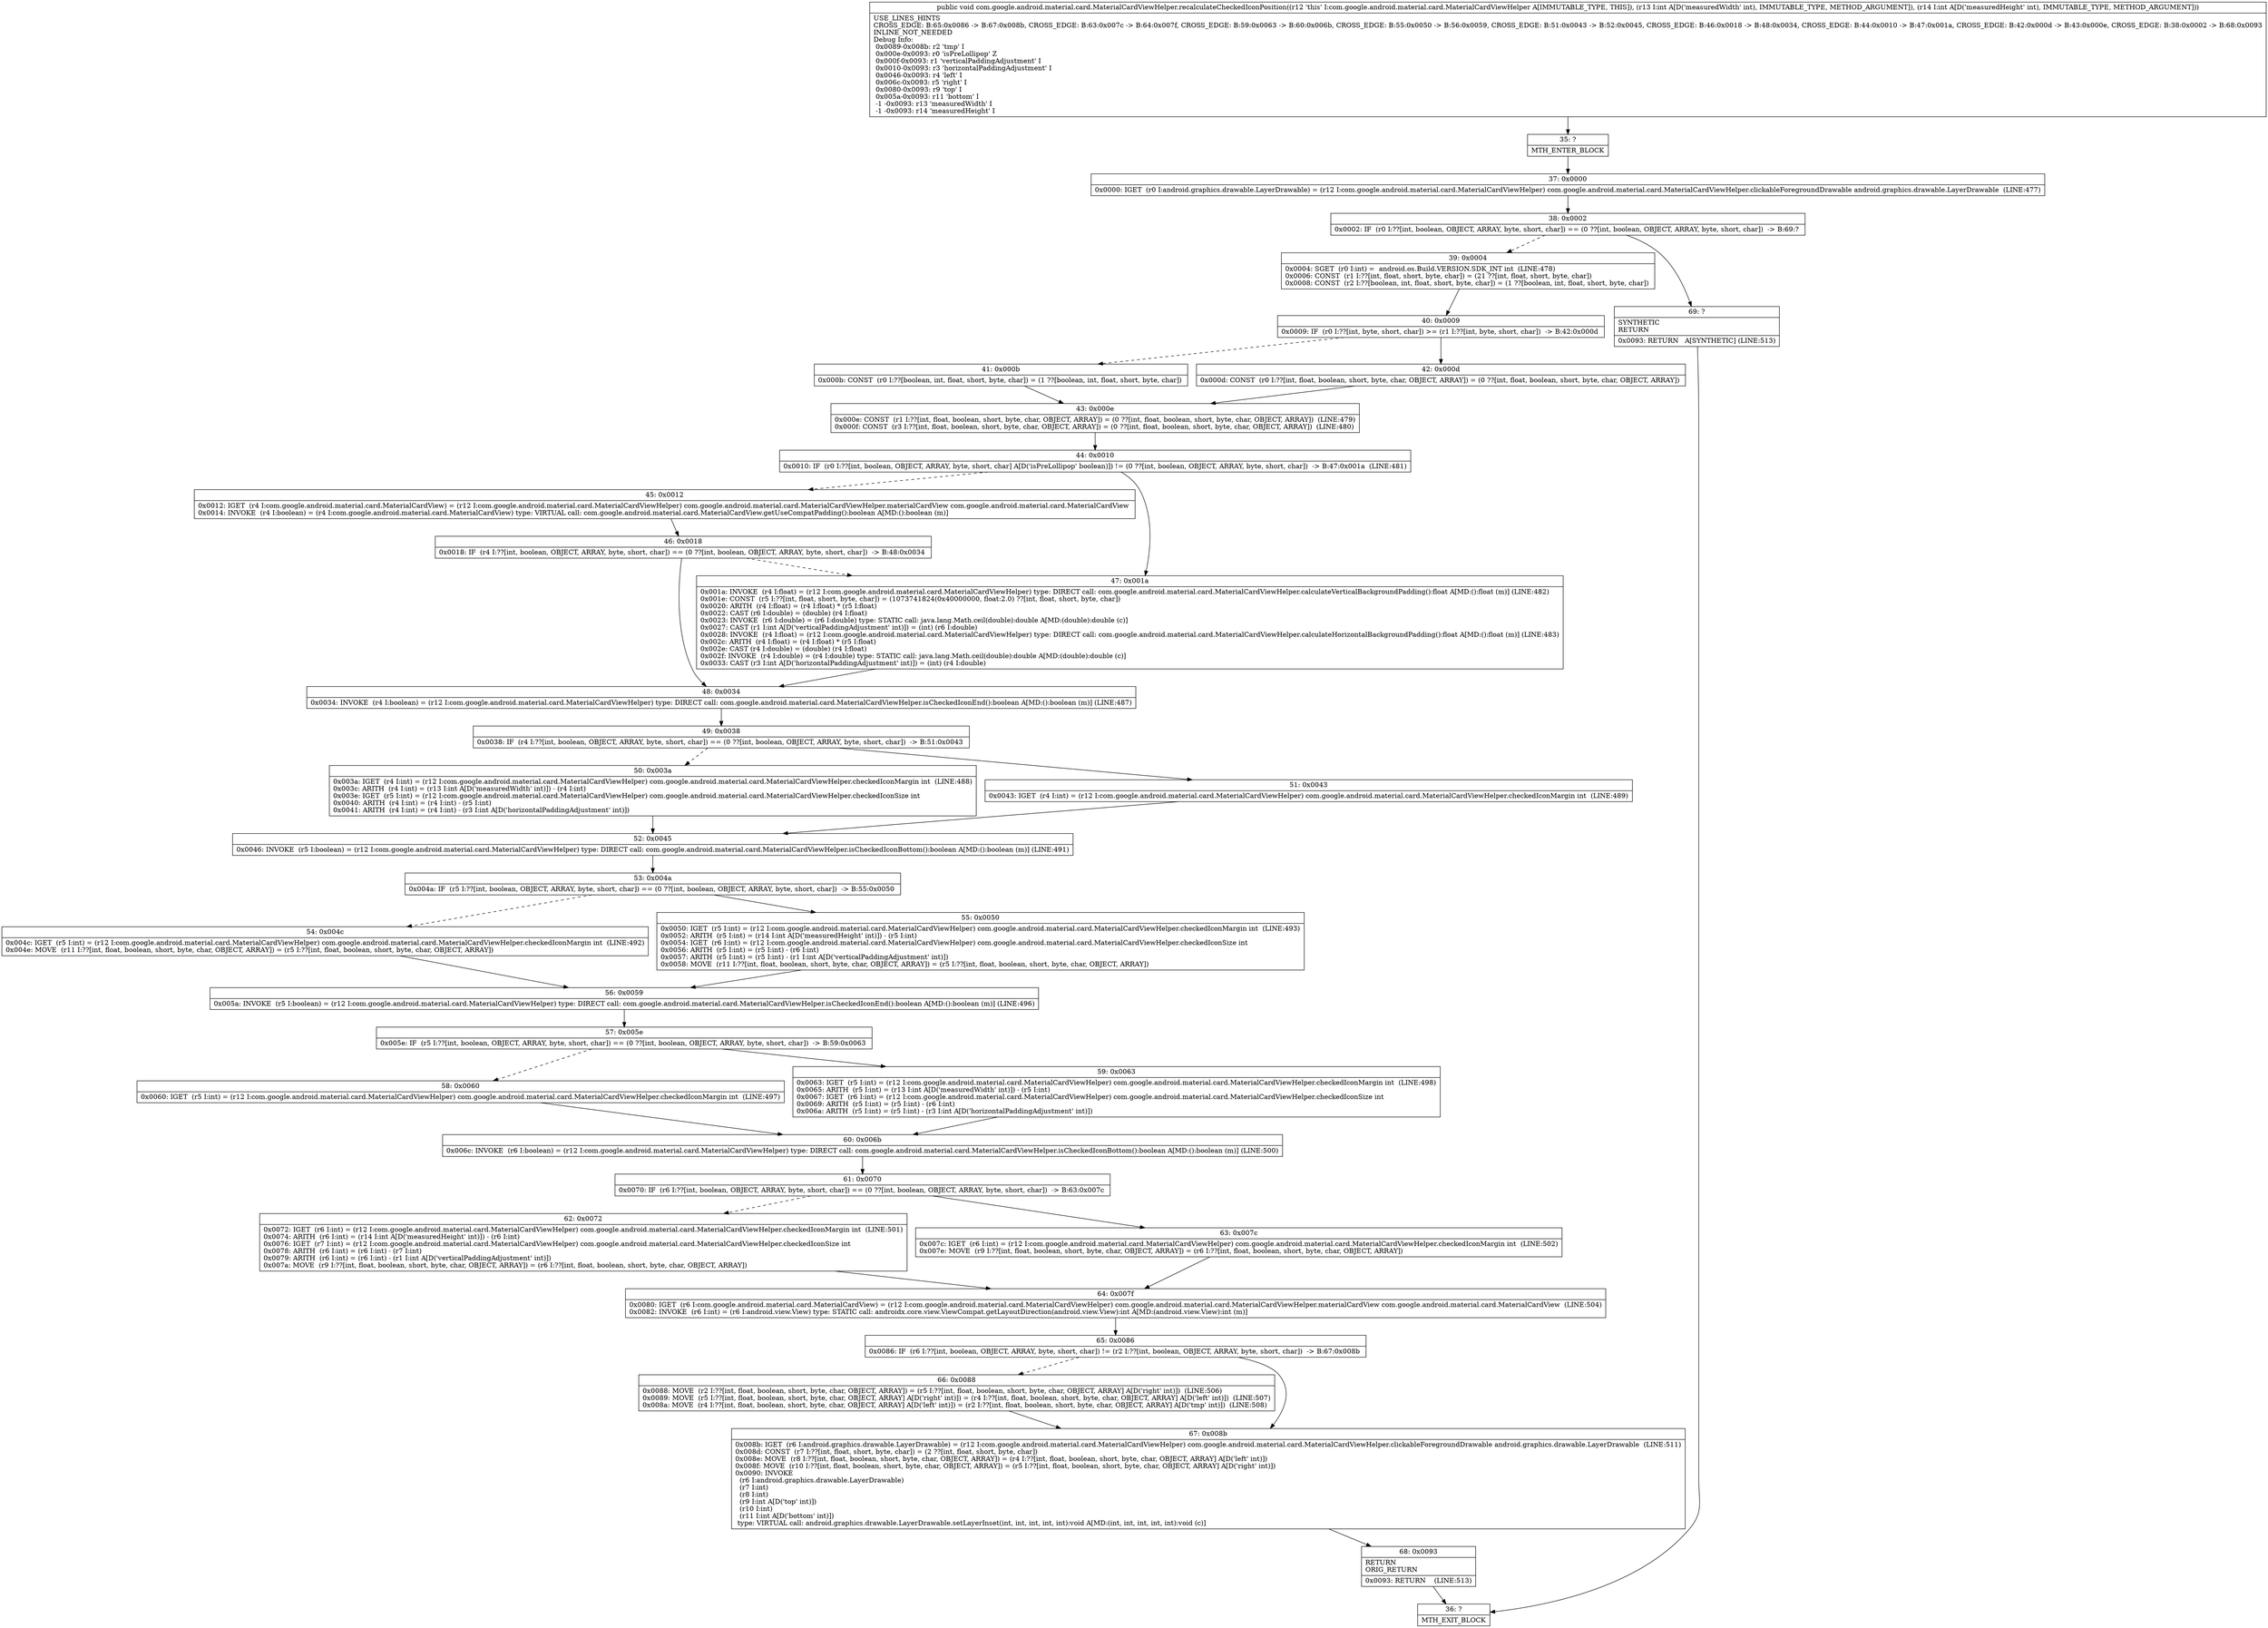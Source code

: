 digraph "CFG forcom.google.android.material.card.MaterialCardViewHelper.recalculateCheckedIconPosition(II)V" {
Node_35 [shape=record,label="{35\:\ ?|MTH_ENTER_BLOCK\l}"];
Node_37 [shape=record,label="{37\:\ 0x0000|0x0000: IGET  (r0 I:android.graphics.drawable.LayerDrawable) = (r12 I:com.google.android.material.card.MaterialCardViewHelper) com.google.android.material.card.MaterialCardViewHelper.clickableForegroundDrawable android.graphics.drawable.LayerDrawable  (LINE:477)\l}"];
Node_38 [shape=record,label="{38\:\ 0x0002|0x0002: IF  (r0 I:??[int, boolean, OBJECT, ARRAY, byte, short, char]) == (0 ??[int, boolean, OBJECT, ARRAY, byte, short, char])  \-\> B:69:? \l}"];
Node_39 [shape=record,label="{39\:\ 0x0004|0x0004: SGET  (r0 I:int) =  android.os.Build.VERSION.SDK_INT int  (LINE:478)\l0x0006: CONST  (r1 I:??[int, float, short, byte, char]) = (21 ??[int, float, short, byte, char]) \l0x0008: CONST  (r2 I:??[boolean, int, float, short, byte, char]) = (1 ??[boolean, int, float, short, byte, char]) \l}"];
Node_40 [shape=record,label="{40\:\ 0x0009|0x0009: IF  (r0 I:??[int, byte, short, char]) \>= (r1 I:??[int, byte, short, char])  \-\> B:42:0x000d \l}"];
Node_41 [shape=record,label="{41\:\ 0x000b|0x000b: CONST  (r0 I:??[boolean, int, float, short, byte, char]) = (1 ??[boolean, int, float, short, byte, char]) \l}"];
Node_43 [shape=record,label="{43\:\ 0x000e|0x000e: CONST  (r1 I:??[int, float, boolean, short, byte, char, OBJECT, ARRAY]) = (0 ??[int, float, boolean, short, byte, char, OBJECT, ARRAY])  (LINE:479)\l0x000f: CONST  (r3 I:??[int, float, boolean, short, byte, char, OBJECT, ARRAY]) = (0 ??[int, float, boolean, short, byte, char, OBJECT, ARRAY])  (LINE:480)\l}"];
Node_44 [shape=record,label="{44\:\ 0x0010|0x0010: IF  (r0 I:??[int, boolean, OBJECT, ARRAY, byte, short, char] A[D('isPreLollipop' boolean)]) != (0 ??[int, boolean, OBJECT, ARRAY, byte, short, char])  \-\> B:47:0x001a  (LINE:481)\l}"];
Node_45 [shape=record,label="{45\:\ 0x0012|0x0012: IGET  (r4 I:com.google.android.material.card.MaterialCardView) = (r12 I:com.google.android.material.card.MaterialCardViewHelper) com.google.android.material.card.MaterialCardViewHelper.materialCardView com.google.android.material.card.MaterialCardView \l0x0014: INVOKE  (r4 I:boolean) = (r4 I:com.google.android.material.card.MaterialCardView) type: VIRTUAL call: com.google.android.material.card.MaterialCardView.getUseCompatPadding():boolean A[MD:():boolean (m)]\l}"];
Node_46 [shape=record,label="{46\:\ 0x0018|0x0018: IF  (r4 I:??[int, boolean, OBJECT, ARRAY, byte, short, char]) == (0 ??[int, boolean, OBJECT, ARRAY, byte, short, char])  \-\> B:48:0x0034 \l}"];
Node_48 [shape=record,label="{48\:\ 0x0034|0x0034: INVOKE  (r4 I:boolean) = (r12 I:com.google.android.material.card.MaterialCardViewHelper) type: DIRECT call: com.google.android.material.card.MaterialCardViewHelper.isCheckedIconEnd():boolean A[MD:():boolean (m)] (LINE:487)\l}"];
Node_49 [shape=record,label="{49\:\ 0x0038|0x0038: IF  (r4 I:??[int, boolean, OBJECT, ARRAY, byte, short, char]) == (0 ??[int, boolean, OBJECT, ARRAY, byte, short, char])  \-\> B:51:0x0043 \l}"];
Node_50 [shape=record,label="{50\:\ 0x003a|0x003a: IGET  (r4 I:int) = (r12 I:com.google.android.material.card.MaterialCardViewHelper) com.google.android.material.card.MaterialCardViewHelper.checkedIconMargin int  (LINE:488)\l0x003c: ARITH  (r4 I:int) = (r13 I:int A[D('measuredWidth' int)]) \- (r4 I:int) \l0x003e: IGET  (r5 I:int) = (r12 I:com.google.android.material.card.MaterialCardViewHelper) com.google.android.material.card.MaterialCardViewHelper.checkedIconSize int \l0x0040: ARITH  (r4 I:int) = (r4 I:int) \- (r5 I:int) \l0x0041: ARITH  (r4 I:int) = (r4 I:int) \- (r3 I:int A[D('horizontalPaddingAdjustment' int)]) \l}"];
Node_52 [shape=record,label="{52\:\ 0x0045|0x0046: INVOKE  (r5 I:boolean) = (r12 I:com.google.android.material.card.MaterialCardViewHelper) type: DIRECT call: com.google.android.material.card.MaterialCardViewHelper.isCheckedIconBottom():boolean A[MD:():boolean (m)] (LINE:491)\l}"];
Node_53 [shape=record,label="{53\:\ 0x004a|0x004a: IF  (r5 I:??[int, boolean, OBJECT, ARRAY, byte, short, char]) == (0 ??[int, boolean, OBJECT, ARRAY, byte, short, char])  \-\> B:55:0x0050 \l}"];
Node_54 [shape=record,label="{54\:\ 0x004c|0x004c: IGET  (r5 I:int) = (r12 I:com.google.android.material.card.MaterialCardViewHelper) com.google.android.material.card.MaterialCardViewHelper.checkedIconMargin int  (LINE:492)\l0x004e: MOVE  (r11 I:??[int, float, boolean, short, byte, char, OBJECT, ARRAY]) = (r5 I:??[int, float, boolean, short, byte, char, OBJECT, ARRAY]) \l}"];
Node_56 [shape=record,label="{56\:\ 0x0059|0x005a: INVOKE  (r5 I:boolean) = (r12 I:com.google.android.material.card.MaterialCardViewHelper) type: DIRECT call: com.google.android.material.card.MaterialCardViewHelper.isCheckedIconEnd():boolean A[MD:():boolean (m)] (LINE:496)\l}"];
Node_57 [shape=record,label="{57\:\ 0x005e|0x005e: IF  (r5 I:??[int, boolean, OBJECT, ARRAY, byte, short, char]) == (0 ??[int, boolean, OBJECT, ARRAY, byte, short, char])  \-\> B:59:0x0063 \l}"];
Node_58 [shape=record,label="{58\:\ 0x0060|0x0060: IGET  (r5 I:int) = (r12 I:com.google.android.material.card.MaterialCardViewHelper) com.google.android.material.card.MaterialCardViewHelper.checkedIconMargin int  (LINE:497)\l}"];
Node_60 [shape=record,label="{60\:\ 0x006b|0x006c: INVOKE  (r6 I:boolean) = (r12 I:com.google.android.material.card.MaterialCardViewHelper) type: DIRECT call: com.google.android.material.card.MaterialCardViewHelper.isCheckedIconBottom():boolean A[MD:():boolean (m)] (LINE:500)\l}"];
Node_61 [shape=record,label="{61\:\ 0x0070|0x0070: IF  (r6 I:??[int, boolean, OBJECT, ARRAY, byte, short, char]) == (0 ??[int, boolean, OBJECT, ARRAY, byte, short, char])  \-\> B:63:0x007c \l}"];
Node_62 [shape=record,label="{62\:\ 0x0072|0x0072: IGET  (r6 I:int) = (r12 I:com.google.android.material.card.MaterialCardViewHelper) com.google.android.material.card.MaterialCardViewHelper.checkedIconMargin int  (LINE:501)\l0x0074: ARITH  (r6 I:int) = (r14 I:int A[D('measuredHeight' int)]) \- (r6 I:int) \l0x0076: IGET  (r7 I:int) = (r12 I:com.google.android.material.card.MaterialCardViewHelper) com.google.android.material.card.MaterialCardViewHelper.checkedIconSize int \l0x0078: ARITH  (r6 I:int) = (r6 I:int) \- (r7 I:int) \l0x0079: ARITH  (r6 I:int) = (r6 I:int) \- (r1 I:int A[D('verticalPaddingAdjustment' int)]) \l0x007a: MOVE  (r9 I:??[int, float, boolean, short, byte, char, OBJECT, ARRAY]) = (r6 I:??[int, float, boolean, short, byte, char, OBJECT, ARRAY]) \l}"];
Node_64 [shape=record,label="{64\:\ 0x007f|0x0080: IGET  (r6 I:com.google.android.material.card.MaterialCardView) = (r12 I:com.google.android.material.card.MaterialCardViewHelper) com.google.android.material.card.MaterialCardViewHelper.materialCardView com.google.android.material.card.MaterialCardView  (LINE:504)\l0x0082: INVOKE  (r6 I:int) = (r6 I:android.view.View) type: STATIC call: androidx.core.view.ViewCompat.getLayoutDirection(android.view.View):int A[MD:(android.view.View):int (m)]\l}"];
Node_65 [shape=record,label="{65\:\ 0x0086|0x0086: IF  (r6 I:??[int, boolean, OBJECT, ARRAY, byte, short, char]) != (r2 I:??[int, boolean, OBJECT, ARRAY, byte, short, char])  \-\> B:67:0x008b \l}"];
Node_66 [shape=record,label="{66\:\ 0x0088|0x0088: MOVE  (r2 I:??[int, float, boolean, short, byte, char, OBJECT, ARRAY]) = (r5 I:??[int, float, boolean, short, byte, char, OBJECT, ARRAY] A[D('right' int)])  (LINE:506)\l0x0089: MOVE  (r5 I:??[int, float, boolean, short, byte, char, OBJECT, ARRAY] A[D('right' int)]) = (r4 I:??[int, float, boolean, short, byte, char, OBJECT, ARRAY] A[D('left' int)])  (LINE:507)\l0x008a: MOVE  (r4 I:??[int, float, boolean, short, byte, char, OBJECT, ARRAY] A[D('left' int)]) = (r2 I:??[int, float, boolean, short, byte, char, OBJECT, ARRAY] A[D('tmp' int)])  (LINE:508)\l}"];
Node_67 [shape=record,label="{67\:\ 0x008b|0x008b: IGET  (r6 I:android.graphics.drawable.LayerDrawable) = (r12 I:com.google.android.material.card.MaterialCardViewHelper) com.google.android.material.card.MaterialCardViewHelper.clickableForegroundDrawable android.graphics.drawable.LayerDrawable  (LINE:511)\l0x008d: CONST  (r7 I:??[int, float, short, byte, char]) = (2 ??[int, float, short, byte, char]) \l0x008e: MOVE  (r8 I:??[int, float, boolean, short, byte, char, OBJECT, ARRAY]) = (r4 I:??[int, float, boolean, short, byte, char, OBJECT, ARRAY] A[D('left' int)]) \l0x008f: MOVE  (r10 I:??[int, float, boolean, short, byte, char, OBJECT, ARRAY]) = (r5 I:??[int, float, boolean, short, byte, char, OBJECT, ARRAY] A[D('right' int)]) \l0x0090: INVOKE  \l  (r6 I:android.graphics.drawable.LayerDrawable)\l  (r7 I:int)\l  (r8 I:int)\l  (r9 I:int A[D('top' int)])\l  (r10 I:int)\l  (r11 I:int A[D('bottom' int)])\l type: VIRTUAL call: android.graphics.drawable.LayerDrawable.setLayerInset(int, int, int, int, int):void A[MD:(int, int, int, int, int):void (c)]\l}"];
Node_68 [shape=record,label="{68\:\ 0x0093|RETURN\lORIG_RETURN\l|0x0093: RETURN    (LINE:513)\l}"];
Node_36 [shape=record,label="{36\:\ ?|MTH_EXIT_BLOCK\l}"];
Node_63 [shape=record,label="{63\:\ 0x007c|0x007c: IGET  (r6 I:int) = (r12 I:com.google.android.material.card.MaterialCardViewHelper) com.google.android.material.card.MaterialCardViewHelper.checkedIconMargin int  (LINE:502)\l0x007e: MOVE  (r9 I:??[int, float, boolean, short, byte, char, OBJECT, ARRAY]) = (r6 I:??[int, float, boolean, short, byte, char, OBJECT, ARRAY]) \l}"];
Node_59 [shape=record,label="{59\:\ 0x0063|0x0063: IGET  (r5 I:int) = (r12 I:com.google.android.material.card.MaterialCardViewHelper) com.google.android.material.card.MaterialCardViewHelper.checkedIconMargin int  (LINE:498)\l0x0065: ARITH  (r5 I:int) = (r13 I:int A[D('measuredWidth' int)]) \- (r5 I:int) \l0x0067: IGET  (r6 I:int) = (r12 I:com.google.android.material.card.MaterialCardViewHelper) com.google.android.material.card.MaterialCardViewHelper.checkedIconSize int \l0x0069: ARITH  (r5 I:int) = (r5 I:int) \- (r6 I:int) \l0x006a: ARITH  (r5 I:int) = (r5 I:int) \- (r3 I:int A[D('horizontalPaddingAdjustment' int)]) \l}"];
Node_55 [shape=record,label="{55\:\ 0x0050|0x0050: IGET  (r5 I:int) = (r12 I:com.google.android.material.card.MaterialCardViewHelper) com.google.android.material.card.MaterialCardViewHelper.checkedIconMargin int  (LINE:493)\l0x0052: ARITH  (r5 I:int) = (r14 I:int A[D('measuredHeight' int)]) \- (r5 I:int) \l0x0054: IGET  (r6 I:int) = (r12 I:com.google.android.material.card.MaterialCardViewHelper) com.google.android.material.card.MaterialCardViewHelper.checkedIconSize int \l0x0056: ARITH  (r5 I:int) = (r5 I:int) \- (r6 I:int) \l0x0057: ARITH  (r5 I:int) = (r5 I:int) \- (r1 I:int A[D('verticalPaddingAdjustment' int)]) \l0x0058: MOVE  (r11 I:??[int, float, boolean, short, byte, char, OBJECT, ARRAY]) = (r5 I:??[int, float, boolean, short, byte, char, OBJECT, ARRAY]) \l}"];
Node_51 [shape=record,label="{51\:\ 0x0043|0x0043: IGET  (r4 I:int) = (r12 I:com.google.android.material.card.MaterialCardViewHelper) com.google.android.material.card.MaterialCardViewHelper.checkedIconMargin int  (LINE:489)\l}"];
Node_47 [shape=record,label="{47\:\ 0x001a|0x001a: INVOKE  (r4 I:float) = (r12 I:com.google.android.material.card.MaterialCardViewHelper) type: DIRECT call: com.google.android.material.card.MaterialCardViewHelper.calculateVerticalBackgroundPadding():float A[MD:():float (m)] (LINE:482)\l0x001e: CONST  (r5 I:??[int, float, short, byte, char]) = (1073741824(0x40000000, float:2.0) ??[int, float, short, byte, char]) \l0x0020: ARITH  (r4 I:float) = (r4 I:float) * (r5 I:float) \l0x0022: CAST (r6 I:double) = (double) (r4 I:float) \l0x0023: INVOKE  (r6 I:double) = (r6 I:double) type: STATIC call: java.lang.Math.ceil(double):double A[MD:(double):double (c)]\l0x0027: CAST (r1 I:int A[D('verticalPaddingAdjustment' int)]) = (int) (r6 I:double) \l0x0028: INVOKE  (r4 I:float) = (r12 I:com.google.android.material.card.MaterialCardViewHelper) type: DIRECT call: com.google.android.material.card.MaterialCardViewHelper.calculateHorizontalBackgroundPadding():float A[MD:():float (m)] (LINE:483)\l0x002c: ARITH  (r4 I:float) = (r4 I:float) * (r5 I:float) \l0x002e: CAST (r4 I:double) = (double) (r4 I:float) \l0x002f: INVOKE  (r4 I:double) = (r4 I:double) type: STATIC call: java.lang.Math.ceil(double):double A[MD:(double):double (c)]\l0x0033: CAST (r3 I:int A[D('horizontalPaddingAdjustment' int)]) = (int) (r4 I:double) \l}"];
Node_42 [shape=record,label="{42\:\ 0x000d|0x000d: CONST  (r0 I:??[int, float, boolean, short, byte, char, OBJECT, ARRAY]) = (0 ??[int, float, boolean, short, byte, char, OBJECT, ARRAY]) \l}"];
Node_69 [shape=record,label="{69\:\ ?|SYNTHETIC\lRETURN\l|0x0093: RETURN   A[SYNTHETIC] (LINE:513)\l}"];
MethodNode[shape=record,label="{public void com.google.android.material.card.MaterialCardViewHelper.recalculateCheckedIconPosition((r12 'this' I:com.google.android.material.card.MaterialCardViewHelper A[IMMUTABLE_TYPE, THIS]), (r13 I:int A[D('measuredWidth' int), IMMUTABLE_TYPE, METHOD_ARGUMENT]), (r14 I:int A[D('measuredHeight' int), IMMUTABLE_TYPE, METHOD_ARGUMENT]))  | USE_LINES_HINTS\lCROSS_EDGE: B:65:0x0086 \-\> B:67:0x008b, CROSS_EDGE: B:63:0x007c \-\> B:64:0x007f, CROSS_EDGE: B:59:0x0063 \-\> B:60:0x006b, CROSS_EDGE: B:55:0x0050 \-\> B:56:0x0059, CROSS_EDGE: B:51:0x0043 \-\> B:52:0x0045, CROSS_EDGE: B:46:0x0018 \-\> B:48:0x0034, CROSS_EDGE: B:44:0x0010 \-\> B:47:0x001a, CROSS_EDGE: B:42:0x000d \-\> B:43:0x000e, CROSS_EDGE: B:38:0x0002 \-\> B:68:0x0093\lINLINE_NOT_NEEDED\lDebug Info:\l  0x0089\-0x008b: r2 'tmp' I\l  0x000e\-0x0093: r0 'isPreLollipop' Z\l  0x000f\-0x0093: r1 'verticalPaddingAdjustment' I\l  0x0010\-0x0093: r3 'horizontalPaddingAdjustment' I\l  0x0046\-0x0093: r4 'left' I\l  0x006c\-0x0093: r5 'right' I\l  0x0080\-0x0093: r9 'top' I\l  0x005a\-0x0093: r11 'bottom' I\l  \-1 \-0x0093: r13 'measuredWidth' I\l  \-1 \-0x0093: r14 'measuredHeight' I\l}"];
MethodNode -> Node_35;Node_35 -> Node_37;
Node_37 -> Node_38;
Node_38 -> Node_39[style=dashed];
Node_38 -> Node_69;
Node_39 -> Node_40;
Node_40 -> Node_41[style=dashed];
Node_40 -> Node_42;
Node_41 -> Node_43;
Node_43 -> Node_44;
Node_44 -> Node_45[style=dashed];
Node_44 -> Node_47;
Node_45 -> Node_46;
Node_46 -> Node_47[style=dashed];
Node_46 -> Node_48;
Node_48 -> Node_49;
Node_49 -> Node_50[style=dashed];
Node_49 -> Node_51;
Node_50 -> Node_52;
Node_52 -> Node_53;
Node_53 -> Node_54[style=dashed];
Node_53 -> Node_55;
Node_54 -> Node_56;
Node_56 -> Node_57;
Node_57 -> Node_58[style=dashed];
Node_57 -> Node_59;
Node_58 -> Node_60;
Node_60 -> Node_61;
Node_61 -> Node_62[style=dashed];
Node_61 -> Node_63;
Node_62 -> Node_64;
Node_64 -> Node_65;
Node_65 -> Node_66[style=dashed];
Node_65 -> Node_67;
Node_66 -> Node_67;
Node_67 -> Node_68;
Node_68 -> Node_36;
Node_63 -> Node_64;
Node_59 -> Node_60;
Node_55 -> Node_56;
Node_51 -> Node_52;
Node_47 -> Node_48;
Node_42 -> Node_43;
Node_69 -> Node_36;
}

